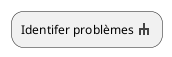 @startuml rake-rateau
skinparam style strictuml
skinparam BackgroundColor transparent
sprite $rake [16x16/8] {
0000000000000000
0000000jj0000000
0000000jj0000000
0005555jj5555000
000jjeejjeejj000
000jj00jj00jj000
000jj00jj00jj000
0000000000000000
}
:Identifer problèmes <$rake>;
@enduml